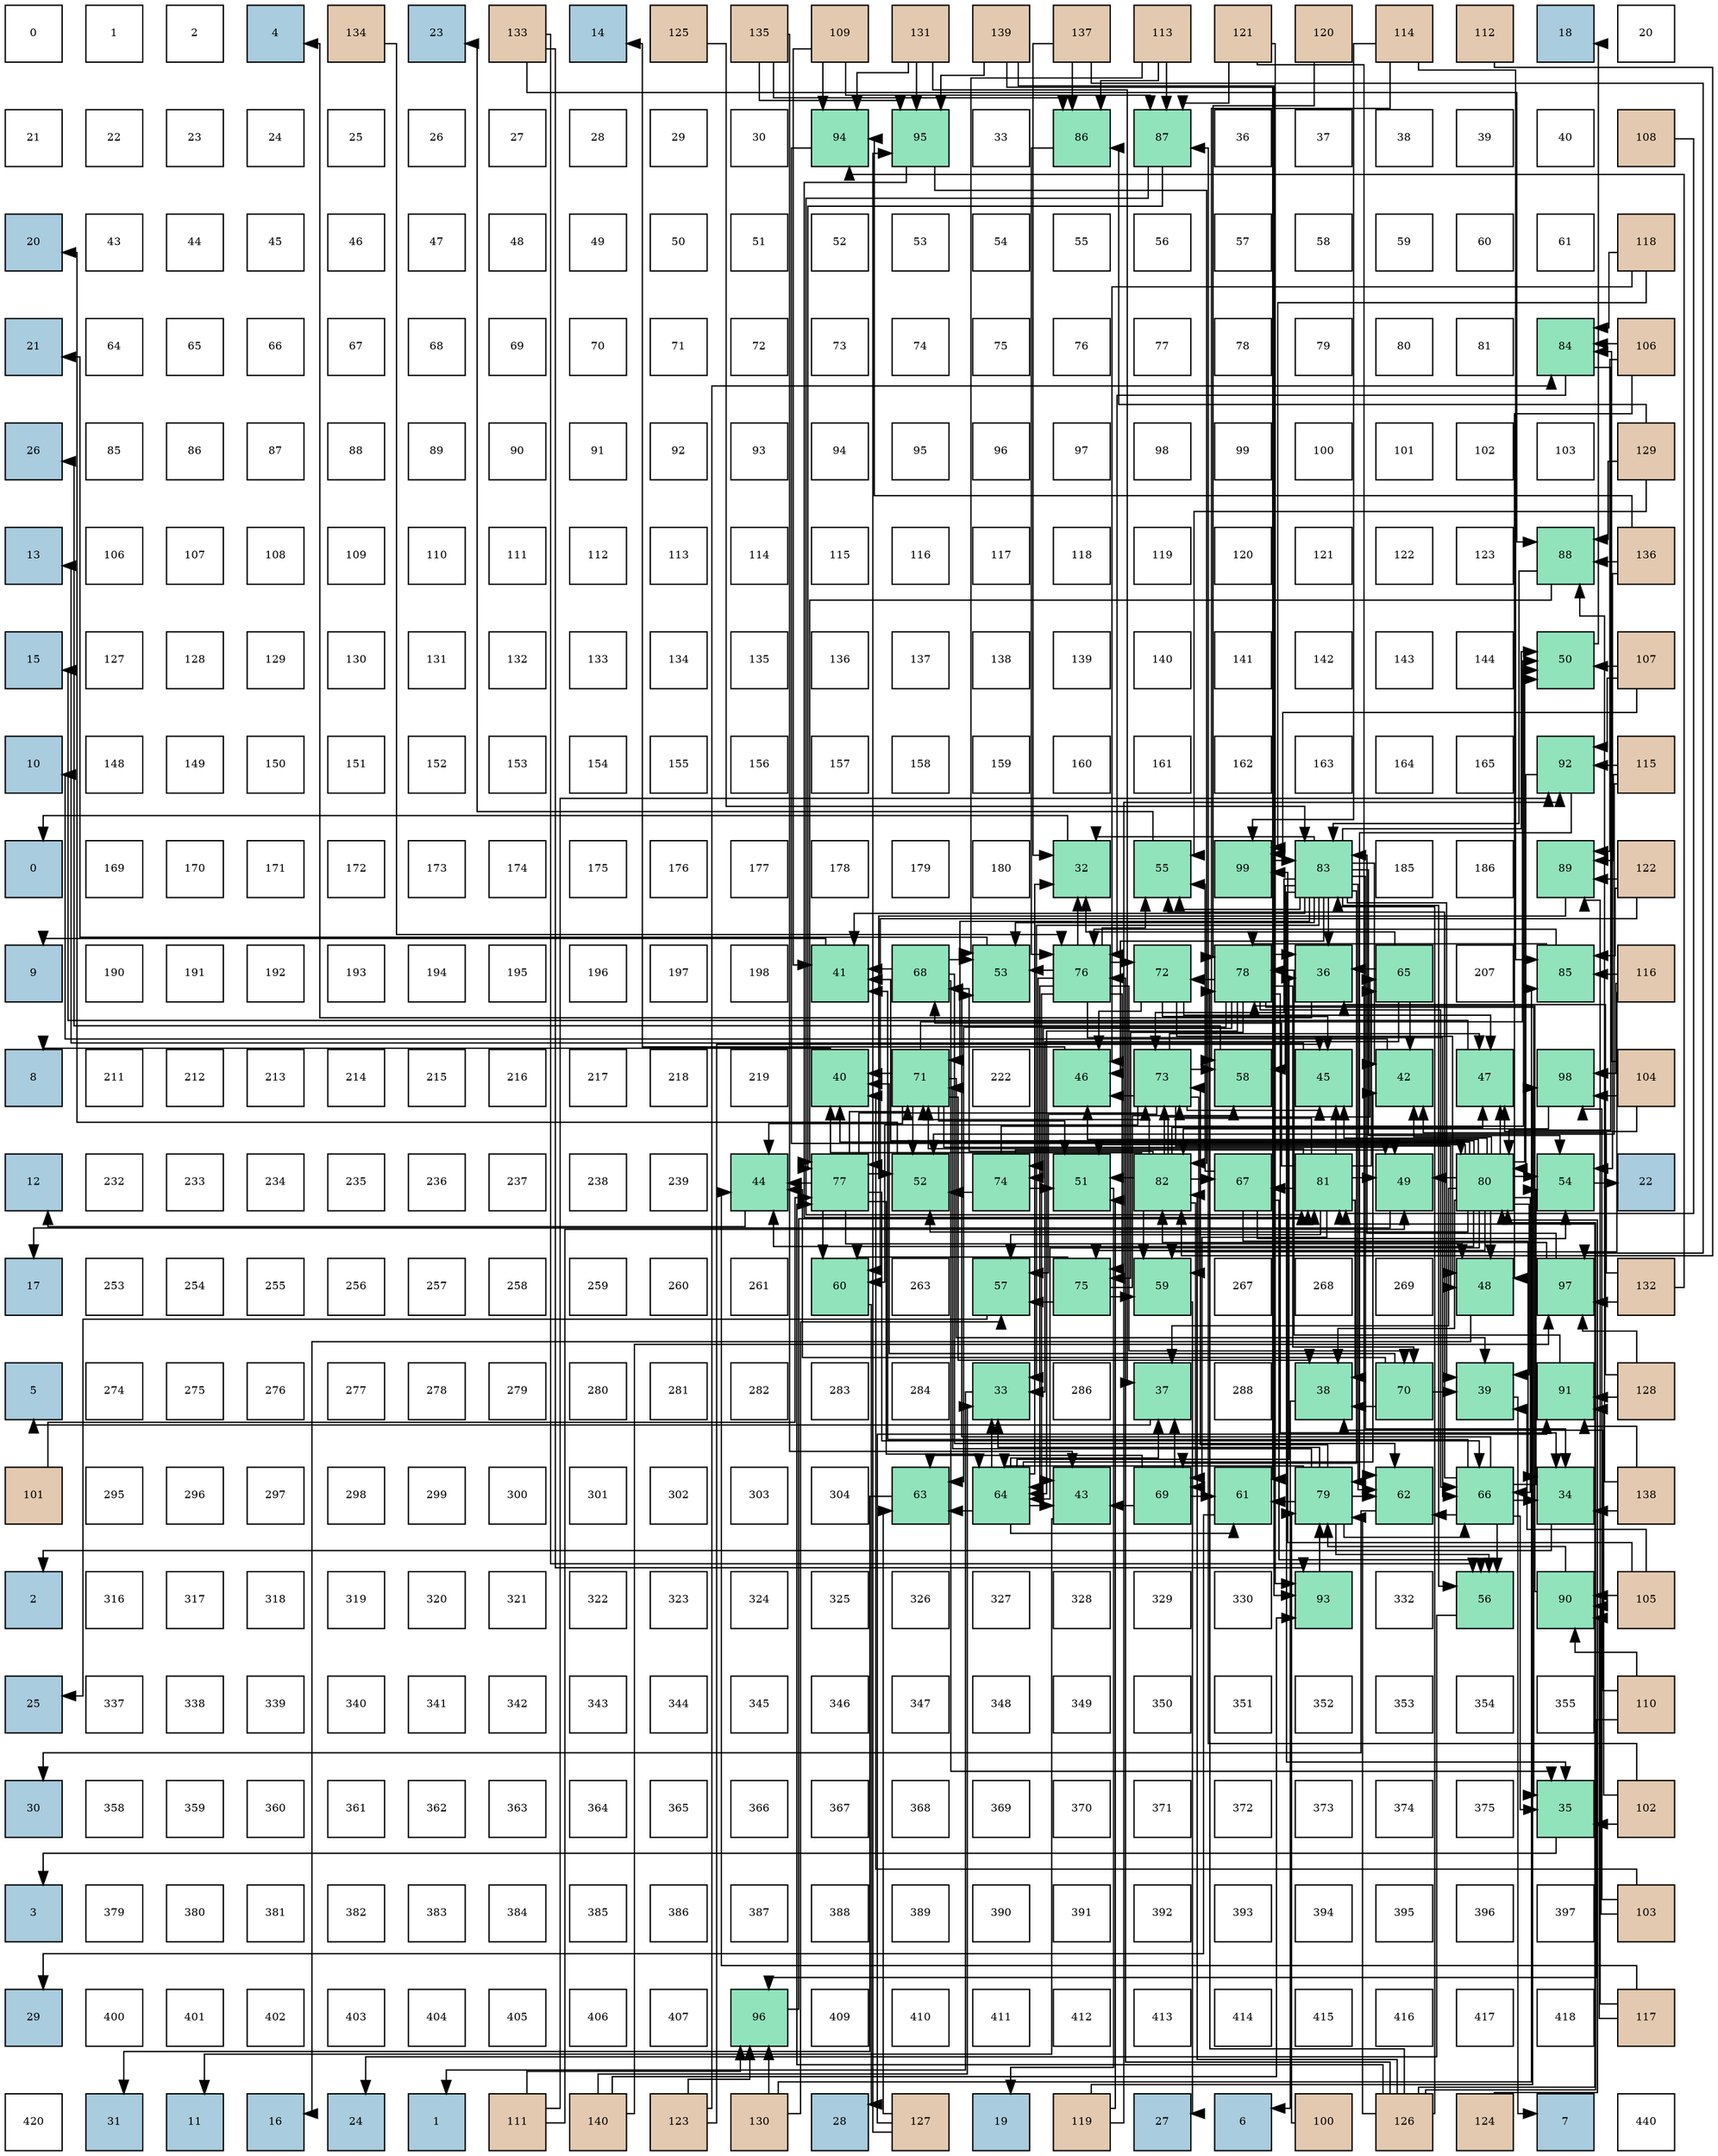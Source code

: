 digraph layout{
 rankdir=TB;
 splines=ortho;
 node [style=filled shape=square fixedsize=true width=0.6];
0[label="0", fontsize=8, fillcolor="#ffffff"];
1[label="1", fontsize=8, fillcolor="#ffffff"];
2[label="2", fontsize=8, fillcolor="#ffffff"];
3[label="4", fontsize=8, fillcolor="#a9ccde"];
4[label="134", fontsize=8, fillcolor="#e3c9af"];
5[label="23", fontsize=8, fillcolor="#a9ccde"];
6[label="133", fontsize=8, fillcolor="#e3c9af"];
7[label="14", fontsize=8, fillcolor="#a9ccde"];
8[label="125", fontsize=8, fillcolor="#e3c9af"];
9[label="135", fontsize=8, fillcolor="#e3c9af"];
10[label="109", fontsize=8, fillcolor="#e3c9af"];
11[label="131", fontsize=8, fillcolor="#e3c9af"];
12[label="139", fontsize=8, fillcolor="#e3c9af"];
13[label="137", fontsize=8, fillcolor="#e3c9af"];
14[label="113", fontsize=8, fillcolor="#e3c9af"];
15[label="121", fontsize=8, fillcolor="#e3c9af"];
16[label="120", fontsize=8, fillcolor="#e3c9af"];
17[label="114", fontsize=8, fillcolor="#e3c9af"];
18[label="112", fontsize=8, fillcolor="#e3c9af"];
19[label="18", fontsize=8, fillcolor="#a9ccde"];
20[label="20", fontsize=8, fillcolor="#ffffff"];
21[label="21", fontsize=8, fillcolor="#ffffff"];
22[label="22", fontsize=8, fillcolor="#ffffff"];
23[label="23", fontsize=8, fillcolor="#ffffff"];
24[label="24", fontsize=8, fillcolor="#ffffff"];
25[label="25", fontsize=8, fillcolor="#ffffff"];
26[label="26", fontsize=8, fillcolor="#ffffff"];
27[label="27", fontsize=8, fillcolor="#ffffff"];
28[label="28", fontsize=8, fillcolor="#ffffff"];
29[label="29", fontsize=8, fillcolor="#ffffff"];
30[label="30", fontsize=8, fillcolor="#ffffff"];
31[label="94", fontsize=8, fillcolor="#91e3bb"];
32[label="95", fontsize=8, fillcolor="#91e3bb"];
33[label="33", fontsize=8, fillcolor="#ffffff"];
34[label="86", fontsize=8, fillcolor="#91e3bb"];
35[label="87", fontsize=8, fillcolor="#91e3bb"];
36[label="36", fontsize=8, fillcolor="#ffffff"];
37[label="37", fontsize=8, fillcolor="#ffffff"];
38[label="38", fontsize=8, fillcolor="#ffffff"];
39[label="39", fontsize=8, fillcolor="#ffffff"];
40[label="40", fontsize=8, fillcolor="#ffffff"];
41[label="108", fontsize=8, fillcolor="#e3c9af"];
42[label="20", fontsize=8, fillcolor="#a9ccde"];
43[label="43", fontsize=8, fillcolor="#ffffff"];
44[label="44", fontsize=8, fillcolor="#ffffff"];
45[label="45", fontsize=8, fillcolor="#ffffff"];
46[label="46", fontsize=8, fillcolor="#ffffff"];
47[label="47", fontsize=8, fillcolor="#ffffff"];
48[label="48", fontsize=8, fillcolor="#ffffff"];
49[label="49", fontsize=8, fillcolor="#ffffff"];
50[label="50", fontsize=8, fillcolor="#ffffff"];
51[label="51", fontsize=8, fillcolor="#ffffff"];
52[label="52", fontsize=8, fillcolor="#ffffff"];
53[label="53", fontsize=8, fillcolor="#ffffff"];
54[label="54", fontsize=8, fillcolor="#ffffff"];
55[label="55", fontsize=8, fillcolor="#ffffff"];
56[label="56", fontsize=8, fillcolor="#ffffff"];
57[label="57", fontsize=8, fillcolor="#ffffff"];
58[label="58", fontsize=8, fillcolor="#ffffff"];
59[label="59", fontsize=8, fillcolor="#ffffff"];
60[label="60", fontsize=8, fillcolor="#ffffff"];
61[label="61", fontsize=8, fillcolor="#ffffff"];
62[label="118", fontsize=8, fillcolor="#e3c9af"];
63[label="21", fontsize=8, fillcolor="#a9ccde"];
64[label="64", fontsize=8, fillcolor="#ffffff"];
65[label="65", fontsize=8, fillcolor="#ffffff"];
66[label="66", fontsize=8, fillcolor="#ffffff"];
67[label="67", fontsize=8, fillcolor="#ffffff"];
68[label="68", fontsize=8, fillcolor="#ffffff"];
69[label="69", fontsize=8, fillcolor="#ffffff"];
70[label="70", fontsize=8, fillcolor="#ffffff"];
71[label="71", fontsize=8, fillcolor="#ffffff"];
72[label="72", fontsize=8, fillcolor="#ffffff"];
73[label="73", fontsize=8, fillcolor="#ffffff"];
74[label="74", fontsize=8, fillcolor="#ffffff"];
75[label="75", fontsize=8, fillcolor="#ffffff"];
76[label="76", fontsize=8, fillcolor="#ffffff"];
77[label="77", fontsize=8, fillcolor="#ffffff"];
78[label="78", fontsize=8, fillcolor="#ffffff"];
79[label="79", fontsize=8, fillcolor="#ffffff"];
80[label="80", fontsize=8, fillcolor="#ffffff"];
81[label="81", fontsize=8, fillcolor="#ffffff"];
82[label="84", fontsize=8, fillcolor="#91e3bb"];
83[label="106", fontsize=8, fillcolor="#e3c9af"];
84[label="26", fontsize=8, fillcolor="#a9ccde"];
85[label="85", fontsize=8, fillcolor="#ffffff"];
86[label="86", fontsize=8, fillcolor="#ffffff"];
87[label="87", fontsize=8, fillcolor="#ffffff"];
88[label="88", fontsize=8, fillcolor="#ffffff"];
89[label="89", fontsize=8, fillcolor="#ffffff"];
90[label="90", fontsize=8, fillcolor="#ffffff"];
91[label="91", fontsize=8, fillcolor="#ffffff"];
92[label="92", fontsize=8, fillcolor="#ffffff"];
93[label="93", fontsize=8, fillcolor="#ffffff"];
94[label="94", fontsize=8, fillcolor="#ffffff"];
95[label="95", fontsize=8, fillcolor="#ffffff"];
96[label="96", fontsize=8, fillcolor="#ffffff"];
97[label="97", fontsize=8, fillcolor="#ffffff"];
98[label="98", fontsize=8, fillcolor="#ffffff"];
99[label="99", fontsize=8, fillcolor="#ffffff"];
100[label="100", fontsize=8, fillcolor="#ffffff"];
101[label="101", fontsize=8, fillcolor="#ffffff"];
102[label="102", fontsize=8, fillcolor="#ffffff"];
103[label="103", fontsize=8, fillcolor="#ffffff"];
104[label="129", fontsize=8, fillcolor="#e3c9af"];
105[label="13", fontsize=8, fillcolor="#a9ccde"];
106[label="106", fontsize=8, fillcolor="#ffffff"];
107[label="107", fontsize=8, fillcolor="#ffffff"];
108[label="108", fontsize=8, fillcolor="#ffffff"];
109[label="109", fontsize=8, fillcolor="#ffffff"];
110[label="110", fontsize=8, fillcolor="#ffffff"];
111[label="111", fontsize=8, fillcolor="#ffffff"];
112[label="112", fontsize=8, fillcolor="#ffffff"];
113[label="113", fontsize=8, fillcolor="#ffffff"];
114[label="114", fontsize=8, fillcolor="#ffffff"];
115[label="115", fontsize=8, fillcolor="#ffffff"];
116[label="116", fontsize=8, fillcolor="#ffffff"];
117[label="117", fontsize=8, fillcolor="#ffffff"];
118[label="118", fontsize=8, fillcolor="#ffffff"];
119[label="119", fontsize=8, fillcolor="#ffffff"];
120[label="120", fontsize=8, fillcolor="#ffffff"];
121[label="121", fontsize=8, fillcolor="#ffffff"];
122[label="122", fontsize=8, fillcolor="#ffffff"];
123[label="123", fontsize=8, fillcolor="#ffffff"];
124[label="88", fontsize=8, fillcolor="#91e3bb"];
125[label="136", fontsize=8, fillcolor="#e3c9af"];
126[label="15", fontsize=8, fillcolor="#a9ccde"];
127[label="127", fontsize=8, fillcolor="#ffffff"];
128[label="128", fontsize=8, fillcolor="#ffffff"];
129[label="129", fontsize=8, fillcolor="#ffffff"];
130[label="130", fontsize=8, fillcolor="#ffffff"];
131[label="131", fontsize=8, fillcolor="#ffffff"];
132[label="132", fontsize=8, fillcolor="#ffffff"];
133[label="133", fontsize=8, fillcolor="#ffffff"];
134[label="134", fontsize=8, fillcolor="#ffffff"];
135[label="135", fontsize=8, fillcolor="#ffffff"];
136[label="136", fontsize=8, fillcolor="#ffffff"];
137[label="137", fontsize=8, fillcolor="#ffffff"];
138[label="138", fontsize=8, fillcolor="#ffffff"];
139[label="139", fontsize=8, fillcolor="#ffffff"];
140[label="140", fontsize=8, fillcolor="#ffffff"];
141[label="141", fontsize=8, fillcolor="#ffffff"];
142[label="142", fontsize=8, fillcolor="#ffffff"];
143[label="143", fontsize=8, fillcolor="#ffffff"];
144[label="144", fontsize=8, fillcolor="#ffffff"];
145[label="50", fontsize=8, fillcolor="#91e3bb"];
146[label="107", fontsize=8, fillcolor="#e3c9af"];
147[label="10", fontsize=8, fillcolor="#a9ccde"];
148[label="148", fontsize=8, fillcolor="#ffffff"];
149[label="149", fontsize=8, fillcolor="#ffffff"];
150[label="150", fontsize=8, fillcolor="#ffffff"];
151[label="151", fontsize=8, fillcolor="#ffffff"];
152[label="152", fontsize=8, fillcolor="#ffffff"];
153[label="153", fontsize=8, fillcolor="#ffffff"];
154[label="154", fontsize=8, fillcolor="#ffffff"];
155[label="155", fontsize=8, fillcolor="#ffffff"];
156[label="156", fontsize=8, fillcolor="#ffffff"];
157[label="157", fontsize=8, fillcolor="#ffffff"];
158[label="158", fontsize=8, fillcolor="#ffffff"];
159[label="159", fontsize=8, fillcolor="#ffffff"];
160[label="160", fontsize=8, fillcolor="#ffffff"];
161[label="161", fontsize=8, fillcolor="#ffffff"];
162[label="162", fontsize=8, fillcolor="#ffffff"];
163[label="163", fontsize=8, fillcolor="#ffffff"];
164[label="164", fontsize=8, fillcolor="#ffffff"];
165[label="165", fontsize=8, fillcolor="#ffffff"];
166[label="92", fontsize=8, fillcolor="#91e3bb"];
167[label="115", fontsize=8, fillcolor="#e3c9af"];
168[label="0", fontsize=8, fillcolor="#a9ccde"];
169[label="169", fontsize=8, fillcolor="#ffffff"];
170[label="170", fontsize=8, fillcolor="#ffffff"];
171[label="171", fontsize=8, fillcolor="#ffffff"];
172[label="172", fontsize=8, fillcolor="#ffffff"];
173[label="173", fontsize=8, fillcolor="#ffffff"];
174[label="174", fontsize=8, fillcolor="#ffffff"];
175[label="175", fontsize=8, fillcolor="#ffffff"];
176[label="176", fontsize=8, fillcolor="#ffffff"];
177[label="177", fontsize=8, fillcolor="#ffffff"];
178[label="178", fontsize=8, fillcolor="#ffffff"];
179[label="179", fontsize=8, fillcolor="#ffffff"];
180[label="180", fontsize=8, fillcolor="#ffffff"];
181[label="32", fontsize=8, fillcolor="#91e3bb"];
182[label="55", fontsize=8, fillcolor="#91e3bb"];
183[label="99", fontsize=8, fillcolor="#91e3bb"];
184[label="83", fontsize=8, fillcolor="#91e3bb"];
185[label="185", fontsize=8, fillcolor="#ffffff"];
186[label="186", fontsize=8, fillcolor="#ffffff"];
187[label="89", fontsize=8, fillcolor="#91e3bb"];
188[label="122", fontsize=8, fillcolor="#e3c9af"];
189[label="9", fontsize=8, fillcolor="#a9ccde"];
190[label="190", fontsize=8, fillcolor="#ffffff"];
191[label="191", fontsize=8, fillcolor="#ffffff"];
192[label="192", fontsize=8, fillcolor="#ffffff"];
193[label="193", fontsize=8, fillcolor="#ffffff"];
194[label="194", fontsize=8, fillcolor="#ffffff"];
195[label="195", fontsize=8, fillcolor="#ffffff"];
196[label="196", fontsize=8, fillcolor="#ffffff"];
197[label="197", fontsize=8, fillcolor="#ffffff"];
198[label="198", fontsize=8, fillcolor="#ffffff"];
199[label="41", fontsize=8, fillcolor="#91e3bb"];
200[label="68", fontsize=8, fillcolor="#91e3bb"];
201[label="53", fontsize=8, fillcolor="#91e3bb"];
202[label="76", fontsize=8, fillcolor="#91e3bb"];
203[label="72", fontsize=8, fillcolor="#91e3bb"];
204[label="78", fontsize=8, fillcolor="#91e3bb"];
205[label="36", fontsize=8, fillcolor="#91e3bb"];
206[label="65", fontsize=8, fillcolor="#91e3bb"];
207[label="207", fontsize=8, fillcolor="#ffffff"];
208[label="85", fontsize=8, fillcolor="#91e3bb"];
209[label="116", fontsize=8, fillcolor="#e3c9af"];
210[label="8", fontsize=8, fillcolor="#a9ccde"];
211[label="211", fontsize=8, fillcolor="#ffffff"];
212[label="212", fontsize=8, fillcolor="#ffffff"];
213[label="213", fontsize=8, fillcolor="#ffffff"];
214[label="214", fontsize=8, fillcolor="#ffffff"];
215[label="215", fontsize=8, fillcolor="#ffffff"];
216[label="216", fontsize=8, fillcolor="#ffffff"];
217[label="217", fontsize=8, fillcolor="#ffffff"];
218[label="218", fontsize=8, fillcolor="#ffffff"];
219[label="219", fontsize=8, fillcolor="#ffffff"];
220[label="40", fontsize=8, fillcolor="#91e3bb"];
221[label="71", fontsize=8, fillcolor="#91e3bb"];
222[label="222", fontsize=8, fillcolor="#ffffff"];
223[label="46", fontsize=8, fillcolor="#91e3bb"];
224[label="73", fontsize=8, fillcolor="#91e3bb"];
225[label="58", fontsize=8, fillcolor="#91e3bb"];
226[label="45", fontsize=8, fillcolor="#91e3bb"];
227[label="42", fontsize=8, fillcolor="#91e3bb"];
228[label="47", fontsize=8, fillcolor="#91e3bb"];
229[label="98", fontsize=8, fillcolor="#91e3bb"];
230[label="104", fontsize=8, fillcolor="#e3c9af"];
231[label="12", fontsize=8, fillcolor="#a9ccde"];
232[label="232", fontsize=8, fillcolor="#ffffff"];
233[label="233", fontsize=8, fillcolor="#ffffff"];
234[label="234", fontsize=8, fillcolor="#ffffff"];
235[label="235", fontsize=8, fillcolor="#ffffff"];
236[label="236", fontsize=8, fillcolor="#ffffff"];
237[label="237", fontsize=8, fillcolor="#ffffff"];
238[label="238", fontsize=8, fillcolor="#ffffff"];
239[label="239", fontsize=8, fillcolor="#ffffff"];
240[label="44", fontsize=8, fillcolor="#91e3bb"];
241[label="77", fontsize=8, fillcolor="#91e3bb"];
242[label="52", fontsize=8, fillcolor="#91e3bb"];
243[label="74", fontsize=8, fillcolor="#91e3bb"];
244[label="51", fontsize=8, fillcolor="#91e3bb"];
245[label="82", fontsize=8, fillcolor="#91e3bb"];
246[label="67", fontsize=8, fillcolor="#91e3bb"];
247[label="81", fontsize=8, fillcolor="#91e3bb"];
248[label="49", fontsize=8, fillcolor="#91e3bb"];
249[label="80", fontsize=8, fillcolor="#91e3bb"];
250[label="54", fontsize=8, fillcolor="#91e3bb"];
251[label="22", fontsize=8, fillcolor="#a9ccde"];
252[label="17", fontsize=8, fillcolor="#a9ccde"];
253[label="253", fontsize=8, fillcolor="#ffffff"];
254[label="254", fontsize=8, fillcolor="#ffffff"];
255[label="255", fontsize=8, fillcolor="#ffffff"];
256[label="256", fontsize=8, fillcolor="#ffffff"];
257[label="257", fontsize=8, fillcolor="#ffffff"];
258[label="258", fontsize=8, fillcolor="#ffffff"];
259[label="259", fontsize=8, fillcolor="#ffffff"];
260[label="260", fontsize=8, fillcolor="#ffffff"];
261[label="261", fontsize=8, fillcolor="#ffffff"];
262[label="60", fontsize=8, fillcolor="#91e3bb"];
263[label="263", fontsize=8, fillcolor="#ffffff"];
264[label="57", fontsize=8, fillcolor="#91e3bb"];
265[label="75", fontsize=8, fillcolor="#91e3bb"];
266[label="59", fontsize=8, fillcolor="#91e3bb"];
267[label="267", fontsize=8, fillcolor="#ffffff"];
268[label="268", fontsize=8, fillcolor="#ffffff"];
269[label="269", fontsize=8, fillcolor="#ffffff"];
270[label="48", fontsize=8, fillcolor="#91e3bb"];
271[label="97", fontsize=8, fillcolor="#91e3bb"];
272[label="132", fontsize=8, fillcolor="#e3c9af"];
273[label="5", fontsize=8, fillcolor="#a9ccde"];
274[label="274", fontsize=8, fillcolor="#ffffff"];
275[label="275", fontsize=8, fillcolor="#ffffff"];
276[label="276", fontsize=8, fillcolor="#ffffff"];
277[label="277", fontsize=8, fillcolor="#ffffff"];
278[label="278", fontsize=8, fillcolor="#ffffff"];
279[label="279", fontsize=8, fillcolor="#ffffff"];
280[label="280", fontsize=8, fillcolor="#ffffff"];
281[label="281", fontsize=8, fillcolor="#ffffff"];
282[label="282", fontsize=8, fillcolor="#ffffff"];
283[label="283", fontsize=8, fillcolor="#ffffff"];
284[label="284", fontsize=8, fillcolor="#ffffff"];
285[label="33", fontsize=8, fillcolor="#91e3bb"];
286[label="286", fontsize=8, fillcolor="#ffffff"];
287[label="37", fontsize=8, fillcolor="#91e3bb"];
288[label="288", fontsize=8, fillcolor="#ffffff"];
289[label="38", fontsize=8, fillcolor="#91e3bb"];
290[label="70", fontsize=8, fillcolor="#91e3bb"];
291[label="39", fontsize=8, fillcolor="#91e3bb"];
292[label="91", fontsize=8, fillcolor="#91e3bb"];
293[label="128", fontsize=8, fillcolor="#e3c9af"];
294[label="101", fontsize=8, fillcolor="#e3c9af"];
295[label="295", fontsize=8, fillcolor="#ffffff"];
296[label="296", fontsize=8, fillcolor="#ffffff"];
297[label="297", fontsize=8, fillcolor="#ffffff"];
298[label="298", fontsize=8, fillcolor="#ffffff"];
299[label="299", fontsize=8, fillcolor="#ffffff"];
300[label="300", fontsize=8, fillcolor="#ffffff"];
301[label="301", fontsize=8, fillcolor="#ffffff"];
302[label="302", fontsize=8, fillcolor="#ffffff"];
303[label="303", fontsize=8, fillcolor="#ffffff"];
304[label="304", fontsize=8, fillcolor="#ffffff"];
305[label="63", fontsize=8, fillcolor="#91e3bb"];
306[label="64", fontsize=8, fillcolor="#91e3bb"];
307[label="43", fontsize=8, fillcolor="#91e3bb"];
308[label="69", fontsize=8, fillcolor="#91e3bb"];
309[label="61", fontsize=8, fillcolor="#91e3bb"];
310[label="79", fontsize=8, fillcolor="#91e3bb"];
311[label="62", fontsize=8, fillcolor="#91e3bb"];
312[label="66", fontsize=8, fillcolor="#91e3bb"];
313[label="34", fontsize=8, fillcolor="#91e3bb"];
314[label="138", fontsize=8, fillcolor="#e3c9af"];
315[label="2", fontsize=8, fillcolor="#a9ccde"];
316[label="316", fontsize=8, fillcolor="#ffffff"];
317[label="317", fontsize=8, fillcolor="#ffffff"];
318[label="318", fontsize=8, fillcolor="#ffffff"];
319[label="319", fontsize=8, fillcolor="#ffffff"];
320[label="320", fontsize=8, fillcolor="#ffffff"];
321[label="321", fontsize=8, fillcolor="#ffffff"];
322[label="322", fontsize=8, fillcolor="#ffffff"];
323[label="323", fontsize=8, fillcolor="#ffffff"];
324[label="324", fontsize=8, fillcolor="#ffffff"];
325[label="325", fontsize=8, fillcolor="#ffffff"];
326[label="326", fontsize=8, fillcolor="#ffffff"];
327[label="327", fontsize=8, fillcolor="#ffffff"];
328[label="328", fontsize=8, fillcolor="#ffffff"];
329[label="329", fontsize=8, fillcolor="#ffffff"];
330[label="330", fontsize=8, fillcolor="#ffffff"];
331[label="93", fontsize=8, fillcolor="#91e3bb"];
332[label="332", fontsize=8, fillcolor="#ffffff"];
333[label="56", fontsize=8, fillcolor="#91e3bb"];
334[label="90", fontsize=8, fillcolor="#91e3bb"];
335[label="105", fontsize=8, fillcolor="#e3c9af"];
336[label="25", fontsize=8, fillcolor="#a9ccde"];
337[label="337", fontsize=8, fillcolor="#ffffff"];
338[label="338", fontsize=8, fillcolor="#ffffff"];
339[label="339", fontsize=8, fillcolor="#ffffff"];
340[label="340", fontsize=8, fillcolor="#ffffff"];
341[label="341", fontsize=8, fillcolor="#ffffff"];
342[label="342", fontsize=8, fillcolor="#ffffff"];
343[label="343", fontsize=8, fillcolor="#ffffff"];
344[label="344", fontsize=8, fillcolor="#ffffff"];
345[label="345", fontsize=8, fillcolor="#ffffff"];
346[label="346", fontsize=8, fillcolor="#ffffff"];
347[label="347", fontsize=8, fillcolor="#ffffff"];
348[label="348", fontsize=8, fillcolor="#ffffff"];
349[label="349", fontsize=8, fillcolor="#ffffff"];
350[label="350", fontsize=8, fillcolor="#ffffff"];
351[label="351", fontsize=8, fillcolor="#ffffff"];
352[label="352", fontsize=8, fillcolor="#ffffff"];
353[label="353", fontsize=8, fillcolor="#ffffff"];
354[label="354", fontsize=8, fillcolor="#ffffff"];
355[label="355", fontsize=8, fillcolor="#ffffff"];
356[label="110", fontsize=8, fillcolor="#e3c9af"];
357[label="30", fontsize=8, fillcolor="#a9ccde"];
358[label="358", fontsize=8, fillcolor="#ffffff"];
359[label="359", fontsize=8, fillcolor="#ffffff"];
360[label="360", fontsize=8, fillcolor="#ffffff"];
361[label="361", fontsize=8, fillcolor="#ffffff"];
362[label="362", fontsize=8, fillcolor="#ffffff"];
363[label="363", fontsize=8, fillcolor="#ffffff"];
364[label="364", fontsize=8, fillcolor="#ffffff"];
365[label="365", fontsize=8, fillcolor="#ffffff"];
366[label="366", fontsize=8, fillcolor="#ffffff"];
367[label="367", fontsize=8, fillcolor="#ffffff"];
368[label="368", fontsize=8, fillcolor="#ffffff"];
369[label="369", fontsize=8, fillcolor="#ffffff"];
370[label="370", fontsize=8, fillcolor="#ffffff"];
371[label="371", fontsize=8, fillcolor="#ffffff"];
372[label="372", fontsize=8, fillcolor="#ffffff"];
373[label="373", fontsize=8, fillcolor="#ffffff"];
374[label="374", fontsize=8, fillcolor="#ffffff"];
375[label="375", fontsize=8, fillcolor="#ffffff"];
376[label="35", fontsize=8, fillcolor="#91e3bb"];
377[label="102", fontsize=8, fillcolor="#e3c9af"];
378[label="3", fontsize=8, fillcolor="#a9ccde"];
379[label="379", fontsize=8, fillcolor="#ffffff"];
380[label="380", fontsize=8, fillcolor="#ffffff"];
381[label="381", fontsize=8, fillcolor="#ffffff"];
382[label="382", fontsize=8, fillcolor="#ffffff"];
383[label="383", fontsize=8, fillcolor="#ffffff"];
384[label="384", fontsize=8, fillcolor="#ffffff"];
385[label="385", fontsize=8, fillcolor="#ffffff"];
386[label="386", fontsize=8, fillcolor="#ffffff"];
387[label="387", fontsize=8, fillcolor="#ffffff"];
388[label="388", fontsize=8, fillcolor="#ffffff"];
389[label="389", fontsize=8, fillcolor="#ffffff"];
390[label="390", fontsize=8, fillcolor="#ffffff"];
391[label="391", fontsize=8, fillcolor="#ffffff"];
392[label="392", fontsize=8, fillcolor="#ffffff"];
393[label="393", fontsize=8, fillcolor="#ffffff"];
394[label="394", fontsize=8, fillcolor="#ffffff"];
395[label="395", fontsize=8, fillcolor="#ffffff"];
396[label="396", fontsize=8, fillcolor="#ffffff"];
397[label="397", fontsize=8, fillcolor="#ffffff"];
398[label="103", fontsize=8, fillcolor="#e3c9af"];
399[label="29", fontsize=8, fillcolor="#a9ccde"];
400[label="400", fontsize=8, fillcolor="#ffffff"];
401[label="401", fontsize=8, fillcolor="#ffffff"];
402[label="402", fontsize=8, fillcolor="#ffffff"];
403[label="403", fontsize=8, fillcolor="#ffffff"];
404[label="404", fontsize=8, fillcolor="#ffffff"];
405[label="405", fontsize=8, fillcolor="#ffffff"];
406[label="406", fontsize=8, fillcolor="#ffffff"];
407[label="407", fontsize=8, fillcolor="#ffffff"];
408[label="96", fontsize=8, fillcolor="#91e3bb"];
409[label="409", fontsize=8, fillcolor="#ffffff"];
410[label="410", fontsize=8, fillcolor="#ffffff"];
411[label="411", fontsize=8, fillcolor="#ffffff"];
412[label="412", fontsize=8, fillcolor="#ffffff"];
413[label="413", fontsize=8, fillcolor="#ffffff"];
414[label="414", fontsize=8, fillcolor="#ffffff"];
415[label="415", fontsize=8, fillcolor="#ffffff"];
416[label="416", fontsize=8, fillcolor="#ffffff"];
417[label="417", fontsize=8, fillcolor="#ffffff"];
418[label="418", fontsize=8, fillcolor="#ffffff"];
419[label="117", fontsize=8, fillcolor="#e3c9af"];
420[label="420", fontsize=8, fillcolor="#ffffff"];
421[label="31", fontsize=8, fillcolor="#a9ccde"];
422[label="11", fontsize=8, fillcolor="#a9ccde"];
423[label="16", fontsize=8, fillcolor="#a9ccde"];
424[label="24", fontsize=8, fillcolor="#a9ccde"];
425[label="1", fontsize=8, fillcolor="#a9ccde"];
426[label="111", fontsize=8, fillcolor="#e3c9af"];
427[label="140", fontsize=8, fillcolor="#e3c9af"];
428[label="123", fontsize=8, fillcolor="#e3c9af"];
429[label="130", fontsize=8, fillcolor="#e3c9af"];
430[label="28", fontsize=8, fillcolor="#a9ccde"];
431[label="127", fontsize=8, fillcolor="#e3c9af"];
432[label="19", fontsize=8, fillcolor="#a9ccde"];
433[label="119", fontsize=8, fillcolor="#e3c9af"];
434[label="27", fontsize=8, fillcolor="#a9ccde"];
435[label="6", fontsize=8, fillcolor="#a9ccde"];
436[label="100", fontsize=8, fillcolor="#e3c9af"];
437[label="126", fontsize=8, fillcolor="#e3c9af"];
438[label="124", fontsize=8, fillcolor="#e3c9af"];
439[label="7", fontsize=8, fillcolor="#a9ccde"];
440[label="440", fontsize=8, fillcolor="#ffffff"];
edge [constraint=false, style=vis];181 -> 168;
285 -> 425;
313 -> 315;
376 -> 378;
205 -> 3;
287 -> 273;
289 -> 435;
291 -> 439;
220 -> 210;
199 -> 189;
227 -> 147;
307 -> 422;
240 -> 231;
226 -> 105;
223 -> 7;
228 -> 126;
270 -> 423;
248 -> 252;
145 -> 19;
244 -> 432;
242 -> 42;
201 -> 63;
250 -> 251;
182 -> 5;
333 -> 424;
264 -> 336;
225 -> 84;
266 -> 434;
262 -> 430;
309 -> 399;
311 -> 357;
305 -> 421;
306 -> 181;
306 -> 285;
306 -> 205;
306 -> 287;
306 -> 227;
306 -> 307;
306 -> 309;
306 -> 305;
206 -> 181;
206 -> 285;
206 -> 205;
206 -> 227;
312 -> 313;
312 -> 376;
312 -> 199;
312 -> 201;
312 -> 250;
312 -> 182;
312 -> 333;
312 -> 311;
246 -> 313;
246 -> 250;
246 -> 182;
246 -> 333;
200 -> 376;
200 -> 199;
200 -> 201;
200 -> 311;
308 -> 287;
308 -> 307;
308 -> 309;
308 -> 305;
290 -> 289;
290 -> 291;
290 -> 220;
290 -> 240;
221 -> 289;
221 -> 291;
221 -> 220;
221 -> 240;
221 -> 248;
221 -> 145;
221 -> 244;
221 -> 242;
203 -> 226;
203 -> 223;
203 -> 228;
203 -> 270;
224 -> 226;
224 -> 223;
224 -> 228;
224 -> 270;
224 -> 264;
224 -> 225;
224 -> 266;
224 -> 262;
243 -> 248;
243 -> 145;
243 -> 244;
243 -> 242;
265 -> 264;
265 -> 225;
265 -> 266;
265 -> 262;
202 -> 181;
202 -> 307;
202 -> 201;
202 -> 182;
202 -> 306;
202 -> 312;
202 -> 290;
202 -> 203;
202 -> 243;
202 -> 265;
241 -> 240;
241 -> 270;
241 -> 242;
241 -> 262;
241 -> 306;
241 -> 312;
241 -> 221;
241 -> 224;
204 -> 313;
204 -> 376;
204 -> 205;
204 -> 305;
204 -> 306;
204 -> 312;
204 -> 290;
204 -> 203;
204 -> 243;
204 -> 265;
310 -> 285;
310 -> 333;
310 -> 309;
310 -> 311;
310 -> 306;
310 -> 312;
310 -> 221;
310 -> 224;
249 -> 287;
249 -> 289;
249 -> 291;
249 -> 220;
249 -> 199;
249 -> 227;
249 -> 240;
249 -> 226;
249 -> 223;
249 -> 228;
249 -> 270;
249 -> 248;
249 -> 145;
249 -> 244;
249 -> 242;
249 -> 250;
249 -> 306;
249 -> 312;
249 -> 265;
247 -> 289;
247 -> 226;
247 -> 248;
247 -> 264;
247 -> 206;
247 -> 246;
247 -> 200;
247 -> 308;
247 -> 221;
247 -> 224;
245 -> 220;
245 -> 228;
245 -> 244;
245 -> 266;
245 -> 206;
245 -> 246;
245 -> 200;
245 -> 308;
245 -> 221;
245 -> 224;
184 -> 181;
184 -> 285;
184 -> 313;
184 -> 376;
184 -> 205;
184 -> 291;
184 -> 199;
184 -> 227;
184 -> 223;
184 -> 145;
184 -> 201;
184 -> 250;
184 -> 182;
184 -> 333;
184 -> 225;
184 -> 311;
184 -> 308;
184 -> 221;
184 -> 224;
82 -> 202;
82 -> 249;
208 -> 202;
208 -> 204;
34 -> 202;
35 -> 241;
35 -> 247;
124 -> 241;
124 -> 184;
187 -> 241;
334 -> 204;
334 -> 310;
292 -> 204;
166 -> 310;
166 -> 249;
331 -> 310;
31 -> 249;
32 -> 247;
32 -> 245;
408 -> 247;
271 -> 245;
271 -> 184;
229 -> 245;
183 -> 184;
436 -> 310;
294 -> 241;
377 -> 376;
377 -> 35;
377 -> 292;
398 -> 220;
398 -> 334;
398 -> 229;
230 -> 228;
230 -> 82;
230 -> 229;
335 -> 291;
335 -> 334;
335 -> 183;
83 -> 270;
83 -> 82;
83 -> 187;
146 -> 145;
146 -> 166;
146 -> 183;
41 -> 247;
10 -> 199;
10 -> 35;
10 -> 31;
356 -> 289;
356 -> 334;
356 -> 408;
426 -> 248;
426 -> 166;
426 -> 408;
18 -> 245;
14 -> 201;
14 -> 34;
14 -> 35;
17 -> 225;
17 -> 208;
17 -> 183;
167 -> 242;
167 -> 187;
167 -> 166;
209 -> 266;
209 -> 208;
209 -> 229;
419 -> 240;
419 -> 187;
419 -> 334;
62 -> 223;
62 -> 82;
62 -> 183;
433 -> 244;
433 -> 166;
433 -> 229;
16 -> 204;
15 -> 311;
15 -> 35;
15 -> 331;
188 -> 262;
188 -> 208;
188 -> 187;
428 -> 226;
428 -> 82;
428 -> 408;
438 -> 249;
8 -> 184;
437 -> 202;
437 -> 241;
437 -> 204;
437 -> 310;
437 -> 249;
437 -> 247;
437 -> 245;
437 -> 184;
431 -> 305;
431 -> 292;
431 -> 32;
293 -> 205;
293 -> 292;
293 -> 271;
104 -> 182;
104 -> 34;
104 -> 124;
429 -> 264;
429 -> 208;
429 -> 408;
11 -> 287;
11 -> 31;
11 -> 32;
272 -> 227;
272 -> 31;
272 -> 271;
6 -> 333;
6 -> 124;
6 -> 331;
4 -> 202;
9 -> 307;
9 -> 34;
9 -> 32;
125 -> 250;
125 -> 124;
125 -> 31;
13 -> 181;
13 -> 34;
13 -> 271;
314 -> 313;
314 -> 124;
314 -> 292;
12 -> 309;
12 -> 331;
12 -> 32;
427 -> 285;
427 -> 331;
427 -> 271;
edge [constraint=true, style=invis];
0 -> 21 -> 42 -> 63 -> 84 -> 105 -> 126 -> 147 -> 168 -> 189 -> 210 -> 231 -> 252 -> 273 -> 294 -> 315 -> 336 -> 357 -> 378 -> 399 -> 420;
1 -> 22 -> 43 -> 64 -> 85 -> 106 -> 127 -> 148 -> 169 -> 190 -> 211 -> 232 -> 253 -> 274 -> 295 -> 316 -> 337 -> 358 -> 379 -> 400 -> 421;
2 -> 23 -> 44 -> 65 -> 86 -> 107 -> 128 -> 149 -> 170 -> 191 -> 212 -> 233 -> 254 -> 275 -> 296 -> 317 -> 338 -> 359 -> 380 -> 401 -> 422;
3 -> 24 -> 45 -> 66 -> 87 -> 108 -> 129 -> 150 -> 171 -> 192 -> 213 -> 234 -> 255 -> 276 -> 297 -> 318 -> 339 -> 360 -> 381 -> 402 -> 423;
4 -> 25 -> 46 -> 67 -> 88 -> 109 -> 130 -> 151 -> 172 -> 193 -> 214 -> 235 -> 256 -> 277 -> 298 -> 319 -> 340 -> 361 -> 382 -> 403 -> 424;
5 -> 26 -> 47 -> 68 -> 89 -> 110 -> 131 -> 152 -> 173 -> 194 -> 215 -> 236 -> 257 -> 278 -> 299 -> 320 -> 341 -> 362 -> 383 -> 404 -> 425;
6 -> 27 -> 48 -> 69 -> 90 -> 111 -> 132 -> 153 -> 174 -> 195 -> 216 -> 237 -> 258 -> 279 -> 300 -> 321 -> 342 -> 363 -> 384 -> 405 -> 426;
7 -> 28 -> 49 -> 70 -> 91 -> 112 -> 133 -> 154 -> 175 -> 196 -> 217 -> 238 -> 259 -> 280 -> 301 -> 322 -> 343 -> 364 -> 385 -> 406 -> 427;
8 -> 29 -> 50 -> 71 -> 92 -> 113 -> 134 -> 155 -> 176 -> 197 -> 218 -> 239 -> 260 -> 281 -> 302 -> 323 -> 344 -> 365 -> 386 -> 407 -> 428;
9 -> 30 -> 51 -> 72 -> 93 -> 114 -> 135 -> 156 -> 177 -> 198 -> 219 -> 240 -> 261 -> 282 -> 303 -> 324 -> 345 -> 366 -> 387 -> 408 -> 429;
10 -> 31 -> 52 -> 73 -> 94 -> 115 -> 136 -> 157 -> 178 -> 199 -> 220 -> 241 -> 262 -> 283 -> 304 -> 325 -> 346 -> 367 -> 388 -> 409 -> 430;
11 -> 32 -> 53 -> 74 -> 95 -> 116 -> 137 -> 158 -> 179 -> 200 -> 221 -> 242 -> 263 -> 284 -> 305 -> 326 -> 347 -> 368 -> 389 -> 410 -> 431;
12 -> 33 -> 54 -> 75 -> 96 -> 117 -> 138 -> 159 -> 180 -> 201 -> 222 -> 243 -> 264 -> 285 -> 306 -> 327 -> 348 -> 369 -> 390 -> 411 -> 432;
13 -> 34 -> 55 -> 76 -> 97 -> 118 -> 139 -> 160 -> 181 -> 202 -> 223 -> 244 -> 265 -> 286 -> 307 -> 328 -> 349 -> 370 -> 391 -> 412 -> 433;
14 -> 35 -> 56 -> 77 -> 98 -> 119 -> 140 -> 161 -> 182 -> 203 -> 224 -> 245 -> 266 -> 287 -> 308 -> 329 -> 350 -> 371 -> 392 -> 413 -> 434;
15 -> 36 -> 57 -> 78 -> 99 -> 120 -> 141 -> 162 -> 183 -> 204 -> 225 -> 246 -> 267 -> 288 -> 309 -> 330 -> 351 -> 372 -> 393 -> 414 -> 435;
16 -> 37 -> 58 -> 79 -> 100 -> 121 -> 142 -> 163 -> 184 -> 205 -> 226 -> 247 -> 268 -> 289 -> 310 -> 331 -> 352 -> 373 -> 394 -> 415 -> 436;
17 -> 38 -> 59 -> 80 -> 101 -> 122 -> 143 -> 164 -> 185 -> 206 -> 227 -> 248 -> 269 -> 290 -> 311 -> 332 -> 353 -> 374 -> 395 -> 416 -> 437;
18 -> 39 -> 60 -> 81 -> 102 -> 123 -> 144 -> 165 -> 186 -> 207 -> 228 -> 249 -> 270 -> 291 -> 312 -> 333 -> 354 -> 375 -> 396 -> 417 -> 438;
19 -> 40 -> 61 -> 82 -> 103 -> 124 -> 145 -> 166 -> 187 -> 208 -> 229 -> 250 -> 271 -> 292 -> 313 -> 334 -> 355 -> 376 -> 397 -> 418 -> 439;
20 -> 41 -> 62 -> 83 -> 104 -> 125 -> 146 -> 167 -> 188 -> 209 -> 230 -> 251 -> 272 -> 293 -> 314 -> 335 -> 356 -> 377 -> 398 -> 419 -> 440;
rank = same {0 -> 1 -> 2 -> 3 -> 4 -> 5 -> 6 -> 7 -> 8 -> 9 -> 10 -> 11 -> 12 -> 13 -> 14 -> 15 -> 16 -> 17 -> 18 -> 19 -> 20};
rank = same {21 -> 22 -> 23 -> 24 -> 25 -> 26 -> 27 -> 28 -> 29 -> 30 -> 31 -> 32 -> 33 -> 34 -> 35 -> 36 -> 37 -> 38 -> 39 -> 40 -> 41};
rank = same {42 -> 43 -> 44 -> 45 -> 46 -> 47 -> 48 -> 49 -> 50 -> 51 -> 52 -> 53 -> 54 -> 55 -> 56 -> 57 -> 58 -> 59 -> 60 -> 61 -> 62};
rank = same {63 -> 64 -> 65 -> 66 -> 67 -> 68 -> 69 -> 70 -> 71 -> 72 -> 73 -> 74 -> 75 -> 76 -> 77 -> 78 -> 79 -> 80 -> 81 -> 82 -> 83};
rank = same {84 -> 85 -> 86 -> 87 -> 88 -> 89 -> 90 -> 91 -> 92 -> 93 -> 94 -> 95 -> 96 -> 97 -> 98 -> 99 -> 100 -> 101 -> 102 -> 103 -> 104};
rank = same {105 -> 106 -> 107 -> 108 -> 109 -> 110 -> 111 -> 112 -> 113 -> 114 -> 115 -> 116 -> 117 -> 118 -> 119 -> 120 -> 121 -> 122 -> 123 -> 124 -> 125};
rank = same {126 -> 127 -> 128 -> 129 -> 130 -> 131 -> 132 -> 133 -> 134 -> 135 -> 136 -> 137 -> 138 -> 139 -> 140 -> 141 -> 142 -> 143 -> 144 -> 145 -> 146};
rank = same {147 -> 148 -> 149 -> 150 -> 151 -> 152 -> 153 -> 154 -> 155 -> 156 -> 157 -> 158 -> 159 -> 160 -> 161 -> 162 -> 163 -> 164 -> 165 -> 166 -> 167};
rank = same {168 -> 169 -> 170 -> 171 -> 172 -> 173 -> 174 -> 175 -> 176 -> 177 -> 178 -> 179 -> 180 -> 181 -> 182 -> 183 -> 184 -> 185 -> 186 -> 187 -> 188};
rank = same {189 -> 190 -> 191 -> 192 -> 193 -> 194 -> 195 -> 196 -> 197 -> 198 -> 199 -> 200 -> 201 -> 202 -> 203 -> 204 -> 205 -> 206 -> 207 -> 208 -> 209};
rank = same {210 -> 211 -> 212 -> 213 -> 214 -> 215 -> 216 -> 217 -> 218 -> 219 -> 220 -> 221 -> 222 -> 223 -> 224 -> 225 -> 226 -> 227 -> 228 -> 229 -> 230};
rank = same {231 -> 232 -> 233 -> 234 -> 235 -> 236 -> 237 -> 238 -> 239 -> 240 -> 241 -> 242 -> 243 -> 244 -> 245 -> 246 -> 247 -> 248 -> 249 -> 250 -> 251};
rank = same {252 -> 253 -> 254 -> 255 -> 256 -> 257 -> 258 -> 259 -> 260 -> 261 -> 262 -> 263 -> 264 -> 265 -> 266 -> 267 -> 268 -> 269 -> 270 -> 271 -> 272};
rank = same {273 -> 274 -> 275 -> 276 -> 277 -> 278 -> 279 -> 280 -> 281 -> 282 -> 283 -> 284 -> 285 -> 286 -> 287 -> 288 -> 289 -> 290 -> 291 -> 292 -> 293};
rank = same {294 -> 295 -> 296 -> 297 -> 298 -> 299 -> 300 -> 301 -> 302 -> 303 -> 304 -> 305 -> 306 -> 307 -> 308 -> 309 -> 310 -> 311 -> 312 -> 313 -> 314};
rank = same {315 -> 316 -> 317 -> 318 -> 319 -> 320 -> 321 -> 322 -> 323 -> 324 -> 325 -> 326 -> 327 -> 328 -> 329 -> 330 -> 331 -> 332 -> 333 -> 334 -> 335};
rank = same {336 -> 337 -> 338 -> 339 -> 340 -> 341 -> 342 -> 343 -> 344 -> 345 -> 346 -> 347 -> 348 -> 349 -> 350 -> 351 -> 352 -> 353 -> 354 -> 355 -> 356};
rank = same {357 -> 358 -> 359 -> 360 -> 361 -> 362 -> 363 -> 364 -> 365 -> 366 -> 367 -> 368 -> 369 -> 370 -> 371 -> 372 -> 373 -> 374 -> 375 -> 376 -> 377};
rank = same {378 -> 379 -> 380 -> 381 -> 382 -> 383 -> 384 -> 385 -> 386 -> 387 -> 388 -> 389 -> 390 -> 391 -> 392 -> 393 -> 394 -> 395 -> 396 -> 397 -> 398};
rank = same {399 -> 400 -> 401 -> 402 -> 403 -> 404 -> 405 -> 406 -> 407 -> 408 -> 409 -> 410 -> 411 -> 412 -> 413 -> 414 -> 415 -> 416 -> 417 -> 418 -> 419};
rank = same {420 -> 421 -> 422 -> 423 -> 424 -> 425 -> 426 -> 427 -> 428 -> 429 -> 430 -> 431 -> 432 -> 433 -> 434 -> 435 -> 436 -> 437 -> 438 -> 439 -> 440};
}